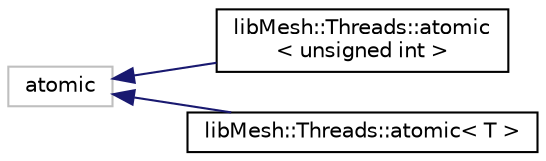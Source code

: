 digraph "类继承关系图"
{
 // INTERACTIVE_SVG=YES
  edge [fontname="Helvetica",fontsize="10",labelfontname="Helvetica",labelfontsize="10"];
  node [fontname="Helvetica",fontsize="10",shape=record];
  rankdir="LR";
  Node1 [label="atomic",height=0.2,width=0.4,color="grey75", fillcolor="white", style="filled"];
  Node1 -> Node2 [dir="back",color="midnightblue",fontsize="10",style="solid",fontname="Helvetica"];
  Node2 [label="libMesh::Threads::atomic\l\< unsigned int \>",height=0.2,width=0.4,color="black", fillcolor="white", style="filled",URL="$classlibMesh_1_1Threads_1_1atomic.html"];
  Node1 -> Node3 [dir="back",color="midnightblue",fontsize="10",style="solid",fontname="Helvetica"];
  Node3 [label="libMesh::Threads::atomic\< T \>",height=0.2,width=0.4,color="black", fillcolor="white", style="filled",URL="$classlibMesh_1_1Threads_1_1atomic.html",tooltip="Defines atomic operations which can only be executed on a single thread at a time. "];
}
